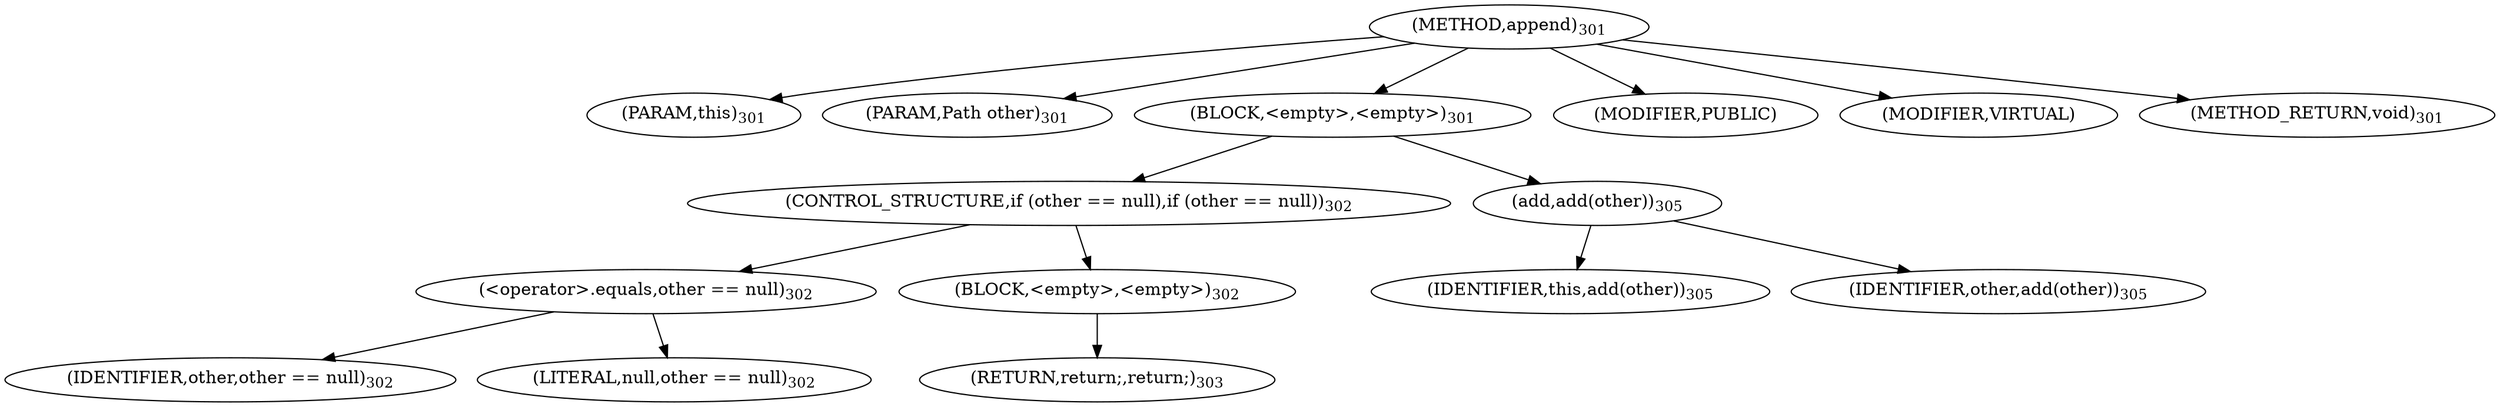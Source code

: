 digraph "append" {  
"512" [label = <(METHOD,append)<SUB>301</SUB>> ]
"72" [label = <(PARAM,this)<SUB>301</SUB>> ]
"513" [label = <(PARAM,Path other)<SUB>301</SUB>> ]
"514" [label = <(BLOCK,&lt;empty&gt;,&lt;empty&gt;)<SUB>301</SUB>> ]
"515" [label = <(CONTROL_STRUCTURE,if (other == null),if (other == null))<SUB>302</SUB>> ]
"516" [label = <(&lt;operator&gt;.equals,other == null)<SUB>302</SUB>> ]
"517" [label = <(IDENTIFIER,other,other == null)<SUB>302</SUB>> ]
"518" [label = <(LITERAL,null,other == null)<SUB>302</SUB>> ]
"519" [label = <(BLOCK,&lt;empty&gt;,&lt;empty&gt;)<SUB>302</SUB>> ]
"520" [label = <(RETURN,return;,return;)<SUB>303</SUB>> ]
"521" [label = <(add,add(other))<SUB>305</SUB>> ]
"71" [label = <(IDENTIFIER,this,add(other))<SUB>305</SUB>> ]
"522" [label = <(IDENTIFIER,other,add(other))<SUB>305</SUB>> ]
"523" [label = <(MODIFIER,PUBLIC)> ]
"524" [label = <(MODIFIER,VIRTUAL)> ]
"525" [label = <(METHOD_RETURN,void)<SUB>301</SUB>> ]
  "512" -> "72" 
  "512" -> "513" 
  "512" -> "514" 
  "512" -> "523" 
  "512" -> "524" 
  "512" -> "525" 
  "514" -> "515" 
  "514" -> "521" 
  "515" -> "516" 
  "515" -> "519" 
  "516" -> "517" 
  "516" -> "518" 
  "519" -> "520" 
  "521" -> "71" 
  "521" -> "522" 
}
